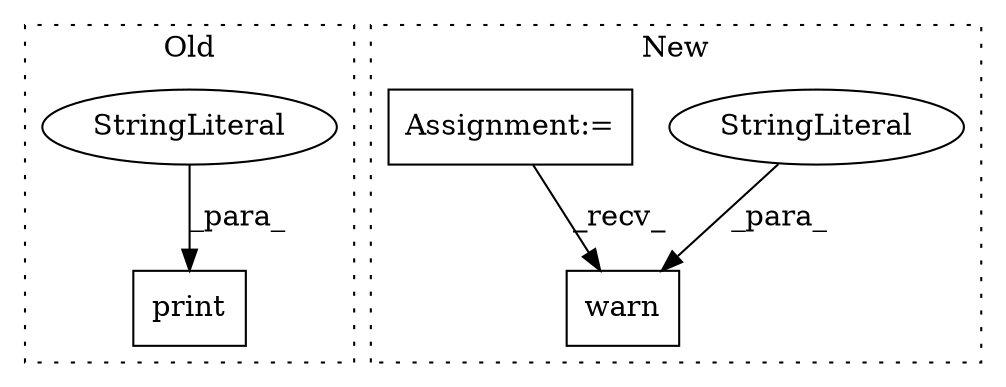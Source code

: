 digraph G {
subgraph cluster0 {
1 [label="print" a="32" s="2455,2559" l="6,1" shape="box"];
3 [label="StringLiteral" a="45" s="2461" l="98" shape="ellipse"];
label = "Old";
style="dotted";
}
subgraph cluster1 {
2 [label="warn" a="32" s="2543,2649" l="5,1" shape="box"];
4 [label="StringLiteral" a="45" s="2548" l="89" shape="ellipse"];
5 [label="Assignment:=" a="7" s="1425" l="8" shape="box"];
label = "New";
style="dotted";
}
3 -> 1 [label="_para_"];
4 -> 2 [label="_para_"];
5 -> 2 [label="_recv_"];
}